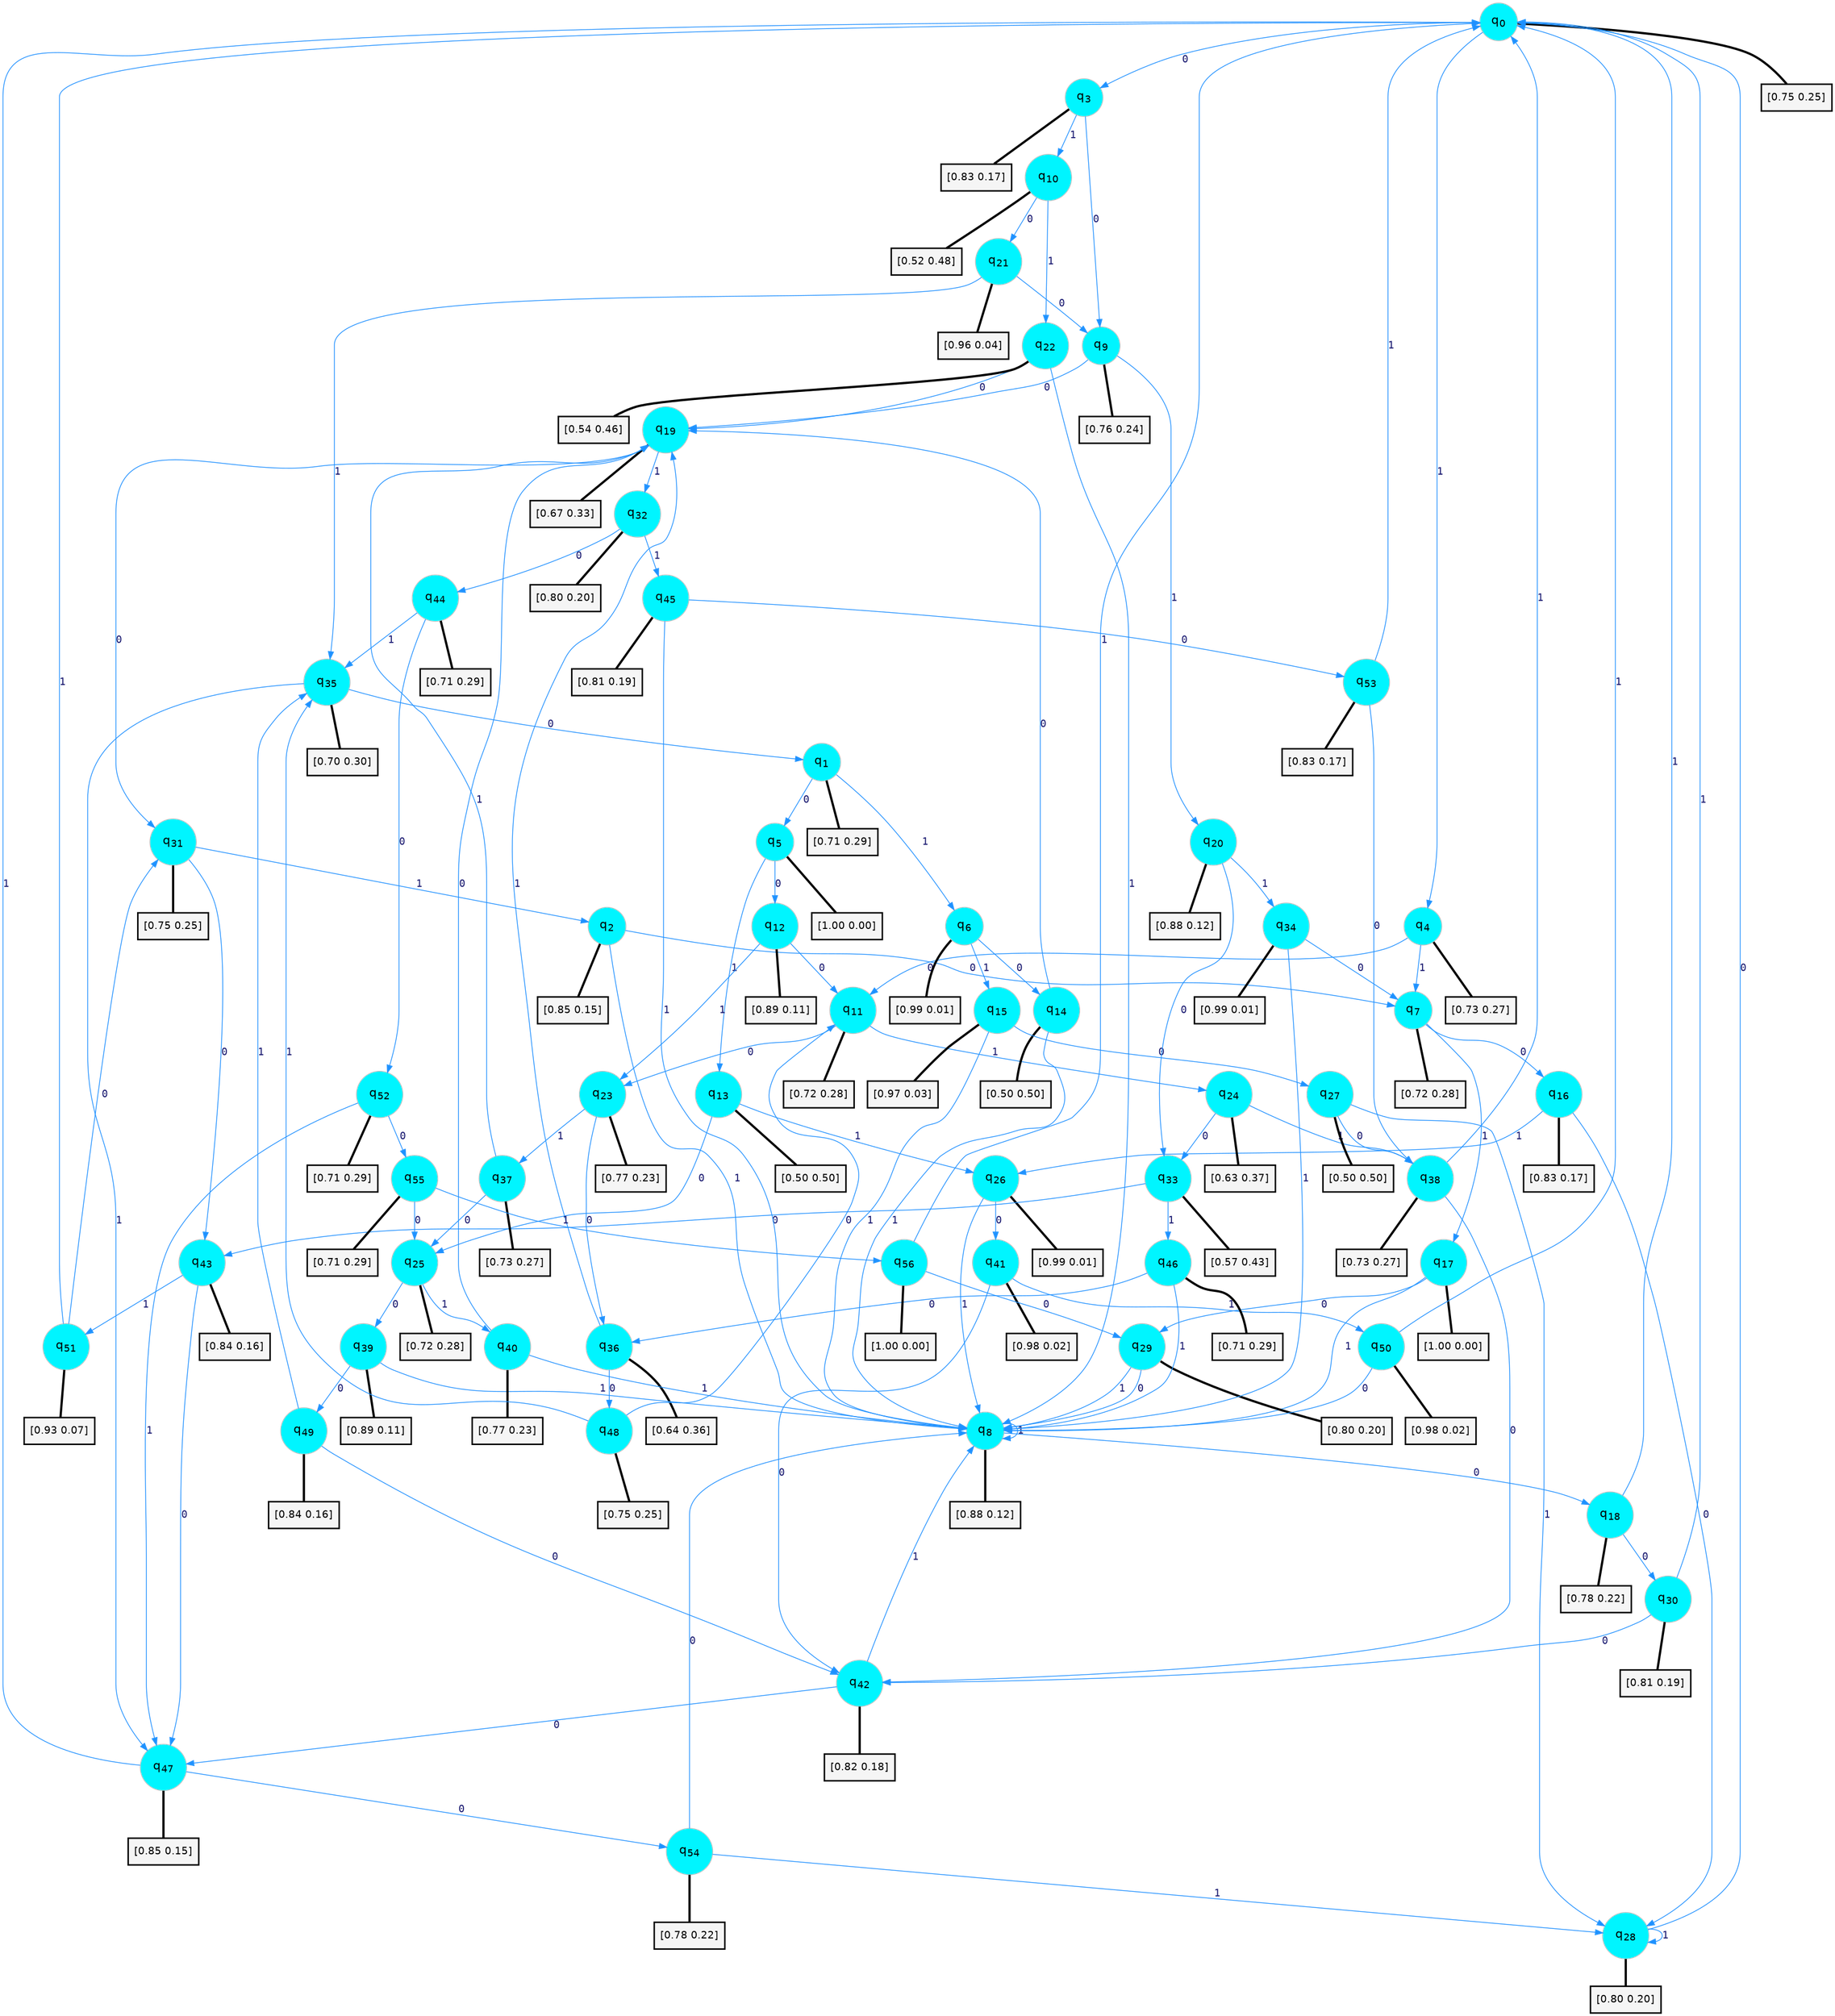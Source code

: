 digraph G {
graph [
bgcolor=transparent, dpi=300, rankdir=TD, size="40,25"];
node [
color=gray, fillcolor=turquoise1, fontcolor=black, fontname=Helvetica, fontsize=16, fontweight=bold, shape=circle, style=filled];
edge [
arrowsize=1, color=dodgerblue1, fontcolor=midnightblue, fontname=courier, fontweight=bold, penwidth=1, style=solid, weight=20];
0[label=<q<SUB>0</SUB>>];
1[label=<q<SUB>1</SUB>>];
2[label=<q<SUB>2</SUB>>];
3[label=<q<SUB>3</SUB>>];
4[label=<q<SUB>4</SUB>>];
5[label=<q<SUB>5</SUB>>];
6[label=<q<SUB>6</SUB>>];
7[label=<q<SUB>7</SUB>>];
8[label=<q<SUB>8</SUB>>];
9[label=<q<SUB>9</SUB>>];
10[label=<q<SUB>10</SUB>>];
11[label=<q<SUB>11</SUB>>];
12[label=<q<SUB>12</SUB>>];
13[label=<q<SUB>13</SUB>>];
14[label=<q<SUB>14</SUB>>];
15[label=<q<SUB>15</SUB>>];
16[label=<q<SUB>16</SUB>>];
17[label=<q<SUB>17</SUB>>];
18[label=<q<SUB>18</SUB>>];
19[label=<q<SUB>19</SUB>>];
20[label=<q<SUB>20</SUB>>];
21[label=<q<SUB>21</SUB>>];
22[label=<q<SUB>22</SUB>>];
23[label=<q<SUB>23</SUB>>];
24[label=<q<SUB>24</SUB>>];
25[label=<q<SUB>25</SUB>>];
26[label=<q<SUB>26</SUB>>];
27[label=<q<SUB>27</SUB>>];
28[label=<q<SUB>28</SUB>>];
29[label=<q<SUB>29</SUB>>];
30[label=<q<SUB>30</SUB>>];
31[label=<q<SUB>31</SUB>>];
32[label=<q<SUB>32</SUB>>];
33[label=<q<SUB>33</SUB>>];
34[label=<q<SUB>34</SUB>>];
35[label=<q<SUB>35</SUB>>];
36[label=<q<SUB>36</SUB>>];
37[label=<q<SUB>37</SUB>>];
38[label=<q<SUB>38</SUB>>];
39[label=<q<SUB>39</SUB>>];
40[label=<q<SUB>40</SUB>>];
41[label=<q<SUB>41</SUB>>];
42[label=<q<SUB>42</SUB>>];
43[label=<q<SUB>43</SUB>>];
44[label=<q<SUB>44</SUB>>];
45[label=<q<SUB>45</SUB>>];
46[label=<q<SUB>46</SUB>>];
47[label=<q<SUB>47</SUB>>];
48[label=<q<SUB>48</SUB>>];
49[label=<q<SUB>49</SUB>>];
50[label=<q<SUB>50</SUB>>];
51[label=<q<SUB>51</SUB>>];
52[label=<q<SUB>52</SUB>>];
53[label=<q<SUB>53</SUB>>];
54[label=<q<SUB>54</SUB>>];
55[label=<q<SUB>55</SUB>>];
56[label=<q<SUB>56</SUB>>];
57[label="[0.75 0.25]", shape=box,fontcolor=black, fontname=Helvetica, fontsize=14, penwidth=2, fillcolor=whitesmoke,color=black];
58[label="[0.71 0.29]", shape=box,fontcolor=black, fontname=Helvetica, fontsize=14, penwidth=2, fillcolor=whitesmoke,color=black];
59[label="[0.85 0.15]", shape=box,fontcolor=black, fontname=Helvetica, fontsize=14, penwidth=2, fillcolor=whitesmoke,color=black];
60[label="[0.83 0.17]", shape=box,fontcolor=black, fontname=Helvetica, fontsize=14, penwidth=2, fillcolor=whitesmoke,color=black];
61[label="[0.73 0.27]", shape=box,fontcolor=black, fontname=Helvetica, fontsize=14, penwidth=2, fillcolor=whitesmoke,color=black];
62[label="[1.00 0.00]", shape=box,fontcolor=black, fontname=Helvetica, fontsize=14, penwidth=2, fillcolor=whitesmoke,color=black];
63[label="[0.99 0.01]", shape=box,fontcolor=black, fontname=Helvetica, fontsize=14, penwidth=2, fillcolor=whitesmoke,color=black];
64[label="[0.72 0.28]", shape=box,fontcolor=black, fontname=Helvetica, fontsize=14, penwidth=2, fillcolor=whitesmoke,color=black];
65[label="[0.88 0.12]", shape=box,fontcolor=black, fontname=Helvetica, fontsize=14, penwidth=2, fillcolor=whitesmoke,color=black];
66[label="[0.76 0.24]", shape=box,fontcolor=black, fontname=Helvetica, fontsize=14, penwidth=2, fillcolor=whitesmoke,color=black];
67[label="[0.52 0.48]", shape=box,fontcolor=black, fontname=Helvetica, fontsize=14, penwidth=2, fillcolor=whitesmoke,color=black];
68[label="[0.72 0.28]", shape=box,fontcolor=black, fontname=Helvetica, fontsize=14, penwidth=2, fillcolor=whitesmoke,color=black];
69[label="[0.89 0.11]", shape=box,fontcolor=black, fontname=Helvetica, fontsize=14, penwidth=2, fillcolor=whitesmoke,color=black];
70[label="[0.50 0.50]", shape=box,fontcolor=black, fontname=Helvetica, fontsize=14, penwidth=2, fillcolor=whitesmoke,color=black];
71[label="[0.50 0.50]", shape=box,fontcolor=black, fontname=Helvetica, fontsize=14, penwidth=2, fillcolor=whitesmoke,color=black];
72[label="[0.97 0.03]", shape=box,fontcolor=black, fontname=Helvetica, fontsize=14, penwidth=2, fillcolor=whitesmoke,color=black];
73[label="[0.83 0.17]", shape=box,fontcolor=black, fontname=Helvetica, fontsize=14, penwidth=2, fillcolor=whitesmoke,color=black];
74[label="[1.00 0.00]", shape=box,fontcolor=black, fontname=Helvetica, fontsize=14, penwidth=2, fillcolor=whitesmoke,color=black];
75[label="[0.78 0.22]", shape=box,fontcolor=black, fontname=Helvetica, fontsize=14, penwidth=2, fillcolor=whitesmoke,color=black];
76[label="[0.67 0.33]", shape=box,fontcolor=black, fontname=Helvetica, fontsize=14, penwidth=2, fillcolor=whitesmoke,color=black];
77[label="[0.88 0.12]", shape=box,fontcolor=black, fontname=Helvetica, fontsize=14, penwidth=2, fillcolor=whitesmoke,color=black];
78[label="[0.96 0.04]", shape=box,fontcolor=black, fontname=Helvetica, fontsize=14, penwidth=2, fillcolor=whitesmoke,color=black];
79[label="[0.54 0.46]", shape=box,fontcolor=black, fontname=Helvetica, fontsize=14, penwidth=2, fillcolor=whitesmoke,color=black];
80[label="[0.77 0.23]", shape=box,fontcolor=black, fontname=Helvetica, fontsize=14, penwidth=2, fillcolor=whitesmoke,color=black];
81[label="[0.63 0.37]", shape=box,fontcolor=black, fontname=Helvetica, fontsize=14, penwidth=2, fillcolor=whitesmoke,color=black];
82[label="[0.72 0.28]", shape=box,fontcolor=black, fontname=Helvetica, fontsize=14, penwidth=2, fillcolor=whitesmoke,color=black];
83[label="[0.99 0.01]", shape=box,fontcolor=black, fontname=Helvetica, fontsize=14, penwidth=2, fillcolor=whitesmoke,color=black];
84[label="[0.50 0.50]", shape=box,fontcolor=black, fontname=Helvetica, fontsize=14, penwidth=2, fillcolor=whitesmoke,color=black];
85[label="[0.80 0.20]", shape=box,fontcolor=black, fontname=Helvetica, fontsize=14, penwidth=2, fillcolor=whitesmoke,color=black];
86[label="[0.80 0.20]", shape=box,fontcolor=black, fontname=Helvetica, fontsize=14, penwidth=2, fillcolor=whitesmoke,color=black];
87[label="[0.81 0.19]", shape=box,fontcolor=black, fontname=Helvetica, fontsize=14, penwidth=2, fillcolor=whitesmoke,color=black];
88[label="[0.75 0.25]", shape=box,fontcolor=black, fontname=Helvetica, fontsize=14, penwidth=2, fillcolor=whitesmoke,color=black];
89[label="[0.80 0.20]", shape=box,fontcolor=black, fontname=Helvetica, fontsize=14, penwidth=2, fillcolor=whitesmoke,color=black];
90[label="[0.57 0.43]", shape=box,fontcolor=black, fontname=Helvetica, fontsize=14, penwidth=2, fillcolor=whitesmoke,color=black];
91[label="[0.99 0.01]", shape=box,fontcolor=black, fontname=Helvetica, fontsize=14, penwidth=2, fillcolor=whitesmoke,color=black];
92[label="[0.70 0.30]", shape=box,fontcolor=black, fontname=Helvetica, fontsize=14, penwidth=2, fillcolor=whitesmoke,color=black];
93[label="[0.64 0.36]", shape=box,fontcolor=black, fontname=Helvetica, fontsize=14, penwidth=2, fillcolor=whitesmoke,color=black];
94[label="[0.73 0.27]", shape=box,fontcolor=black, fontname=Helvetica, fontsize=14, penwidth=2, fillcolor=whitesmoke,color=black];
95[label="[0.73 0.27]", shape=box,fontcolor=black, fontname=Helvetica, fontsize=14, penwidth=2, fillcolor=whitesmoke,color=black];
96[label="[0.89 0.11]", shape=box,fontcolor=black, fontname=Helvetica, fontsize=14, penwidth=2, fillcolor=whitesmoke,color=black];
97[label="[0.77 0.23]", shape=box,fontcolor=black, fontname=Helvetica, fontsize=14, penwidth=2, fillcolor=whitesmoke,color=black];
98[label="[0.98 0.02]", shape=box,fontcolor=black, fontname=Helvetica, fontsize=14, penwidth=2, fillcolor=whitesmoke,color=black];
99[label="[0.82 0.18]", shape=box,fontcolor=black, fontname=Helvetica, fontsize=14, penwidth=2, fillcolor=whitesmoke,color=black];
100[label="[0.84 0.16]", shape=box,fontcolor=black, fontname=Helvetica, fontsize=14, penwidth=2, fillcolor=whitesmoke,color=black];
101[label="[0.71 0.29]", shape=box,fontcolor=black, fontname=Helvetica, fontsize=14, penwidth=2, fillcolor=whitesmoke,color=black];
102[label="[0.81 0.19]", shape=box,fontcolor=black, fontname=Helvetica, fontsize=14, penwidth=2, fillcolor=whitesmoke,color=black];
103[label="[0.71 0.29]", shape=box,fontcolor=black, fontname=Helvetica, fontsize=14, penwidth=2, fillcolor=whitesmoke,color=black];
104[label="[0.85 0.15]", shape=box,fontcolor=black, fontname=Helvetica, fontsize=14, penwidth=2, fillcolor=whitesmoke,color=black];
105[label="[0.75 0.25]", shape=box,fontcolor=black, fontname=Helvetica, fontsize=14, penwidth=2, fillcolor=whitesmoke,color=black];
106[label="[0.84 0.16]", shape=box,fontcolor=black, fontname=Helvetica, fontsize=14, penwidth=2, fillcolor=whitesmoke,color=black];
107[label="[0.98 0.02]", shape=box,fontcolor=black, fontname=Helvetica, fontsize=14, penwidth=2, fillcolor=whitesmoke,color=black];
108[label="[0.93 0.07]", shape=box,fontcolor=black, fontname=Helvetica, fontsize=14, penwidth=2, fillcolor=whitesmoke,color=black];
109[label="[0.71 0.29]", shape=box,fontcolor=black, fontname=Helvetica, fontsize=14, penwidth=2, fillcolor=whitesmoke,color=black];
110[label="[0.83 0.17]", shape=box,fontcolor=black, fontname=Helvetica, fontsize=14, penwidth=2, fillcolor=whitesmoke,color=black];
111[label="[0.78 0.22]", shape=box,fontcolor=black, fontname=Helvetica, fontsize=14, penwidth=2, fillcolor=whitesmoke,color=black];
112[label="[0.71 0.29]", shape=box,fontcolor=black, fontname=Helvetica, fontsize=14, penwidth=2, fillcolor=whitesmoke,color=black];
113[label="[1.00 0.00]", shape=box,fontcolor=black, fontname=Helvetica, fontsize=14, penwidth=2, fillcolor=whitesmoke,color=black];
0->3 [label=0];
0->4 [label=1];
0->57 [arrowhead=none, penwidth=3,color=black];
1->5 [label=0];
1->6 [label=1];
1->58 [arrowhead=none, penwidth=3,color=black];
2->7 [label=0];
2->8 [label=1];
2->59 [arrowhead=none, penwidth=3,color=black];
3->9 [label=0];
3->10 [label=1];
3->60 [arrowhead=none, penwidth=3,color=black];
4->11 [label=0];
4->7 [label=1];
4->61 [arrowhead=none, penwidth=3,color=black];
5->12 [label=0];
5->13 [label=1];
5->62 [arrowhead=none, penwidth=3,color=black];
6->14 [label=0];
6->15 [label=1];
6->63 [arrowhead=none, penwidth=3,color=black];
7->16 [label=0];
7->17 [label=1];
7->64 [arrowhead=none, penwidth=3,color=black];
8->18 [label=0];
8->8 [label=1];
8->65 [arrowhead=none, penwidth=3,color=black];
9->19 [label=0];
9->20 [label=1];
9->66 [arrowhead=none, penwidth=3,color=black];
10->21 [label=0];
10->22 [label=1];
10->67 [arrowhead=none, penwidth=3,color=black];
11->23 [label=0];
11->24 [label=1];
11->68 [arrowhead=none, penwidth=3,color=black];
12->11 [label=0];
12->23 [label=1];
12->69 [arrowhead=none, penwidth=3,color=black];
13->25 [label=0];
13->26 [label=1];
13->70 [arrowhead=none, penwidth=3,color=black];
14->19 [label=0];
14->8 [label=1];
14->71 [arrowhead=none, penwidth=3,color=black];
15->27 [label=0];
15->8 [label=1];
15->72 [arrowhead=none, penwidth=3,color=black];
16->28 [label=0];
16->26 [label=1];
16->73 [arrowhead=none, penwidth=3,color=black];
17->29 [label=0];
17->8 [label=1];
17->74 [arrowhead=none, penwidth=3,color=black];
18->30 [label=0];
18->0 [label=1];
18->75 [arrowhead=none, penwidth=3,color=black];
19->31 [label=0];
19->32 [label=1];
19->76 [arrowhead=none, penwidth=3,color=black];
20->33 [label=0];
20->34 [label=1];
20->77 [arrowhead=none, penwidth=3,color=black];
21->9 [label=0];
21->35 [label=1];
21->78 [arrowhead=none, penwidth=3,color=black];
22->19 [label=0];
22->8 [label=1];
22->79 [arrowhead=none, penwidth=3,color=black];
23->36 [label=0];
23->37 [label=1];
23->80 [arrowhead=none, penwidth=3,color=black];
24->33 [label=0];
24->38 [label=1];
24->81 [arrowhead=none, penwidth=3,color=black];
25->39 [label=0];
25->40 [label=1];
25->82 [arrowhead=none, penwidth=3,color=black];
26->41 [label=0];
26->8 [label=1];
26->83 [arrowhead=none, penwidth=3,color=black];
27->38 [label=0];
27->28 [label=1];
27->84 [arrowhead=none, penwidth=3,color=black];
28->0 [label=0];
28->28 [label=1];
28->85 [arrowhead=none, penwidth=3,color=black];
29->8 [label=0];
29->8 [label=1];
29->86 [arrowhead=none, penwidth=3,color=black];
30->42 [label=0];
30->0 [label=1];
30->87 [arrowhead=none, penwidth=3,color=black];
31->43 [label=0];
31->2 [label=1];
31->88 [arrowhead=none, penwidth=3,color=black];
32->44 [label=0];
32->45 [label=1];
32->89 [arrowhead=none, penwidth=3,color=black];
33->43 [label=0];
33->46 [label=1];
33->90 [arrowhead=none, penwidth=3,color=black];
34->7 [label=0];
34->8 [label=1];
34->91 [arrowhead=none, penwidth=3,color=black];
35->1 [label=0];
35->47 [label=1];
35->92 [arrowhead=none, penwidth=3,color=black];
36->48 [label=0];
36->19 [label=1];
36->93 [arrowhead=none, penwidth=3,color=black];
37->25 [label=0];
37->19 [label=1];
37->94 [arrowhead=none, penwidth=3,color=black];
38->42 [label=0];
38->0 [label=1];
38->95 [arrowhead=none, penwidth=3,color=black];
39->49 [label=0];
39->8 [label=1];
39->96 [arrowhead=none, penwidth=3,color=black];
40->19 [label=0];
40->8 [label=1];
40->97 [arrowhead=none, penwidth=3,color=black];
41->42 [label=0];
41->50 [label=1];
41->98 [arrowhead=none, penwidth=3,color=black];
42->47 [label=0];
42->8 [label=1];
42->99 [arrowhead=none, penwidth=3,color=black];
43->47 [label=0];
43->51 [label=1];
43->100 [arrowhead=none, penwidth=3,color=black];
44->52 [label=0];
44->35 [label=1];
44->101 [arrowhead=none, penwidth=3,color=black];
45->53 [label=0];
45->8 [label=1];
45->102 [arrowhead=none, penwidth=3,color=black];
46->36 [label=0];
46->8 [label=1];
46->103 [arrowhead=none, penwidth=3,color=black];
47->54 [label=0];
47->0 [label=1];
47->104 [arrowhead=none, penwidth=3,color=black];
48->11 [label=0];
48->35 [label=1];
48->105 [arrowhead=none, penwidth=3,color=black];
49->42 [label=0];
49->35 [label=1];
49->106 [arrowhead=none, penwidth=3,color=black];
50->8 [label=0];
50->0 [label=1];
50->107 [arrowhead=none, penwidth=3,color=black];
51->31 [label=0];
51->0 [label=1];
51->108 [arrowhead=none, penwidth=3,color=black];
52->55 [label=0];
52->47 [label=1];
52->109 [arrowhead=none, penwidth=3,color=black];
53->38 [label=0];
53->0 [label=1];
53->110 [arrowhead=none, penwidth=3,color=black];
54->8 [label=0];
54->28 [label=1];
54->111 [arrowhead=none, penwidth=3,color=black];
55->25 [label=0];
55->56 [label=1];
55->112 [arrowhead=none, penwidth=3,color=black];
56->29 [label=0];
56->0 [label=1];
56->113 [arrowhead=none, penwidth=3,color=black];
}

